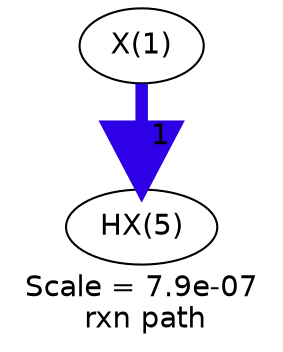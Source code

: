 digraph reaction_paths {
center=1;
s25 -> s26[fontname="Helvetica", style="setlinewidth(6)", arrowsize=3, color="0.7, 1.5, 0.9"
, label=" 1"];
s25 [ fontname="Helvetica", label="X(1)"];
s26 [ fontname="Helvetica", label="HX(5)"];
 label = "Scale = 7.9e-07\l rxn path";
 fontname = "Helvetica";
}
